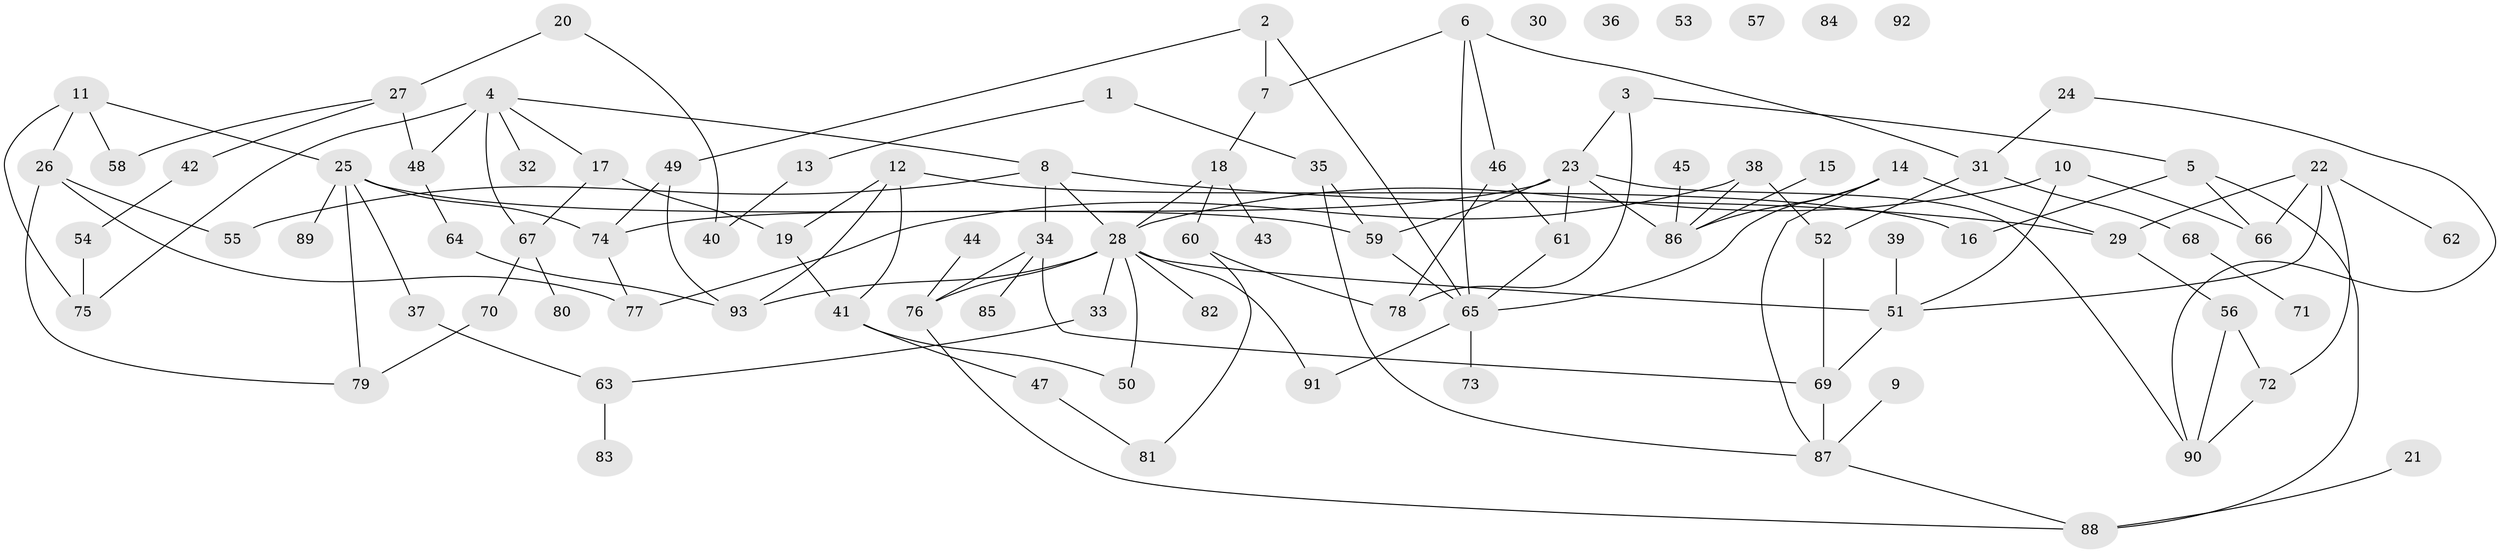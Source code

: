 // coarse degree distribution, {2: 0.1111111111111111, 4: 0.12698412698412698, 7: 0.09523809523809523, 6: 0.031746031746031744, 8: 0.031746031746031744, 3: 0.20634920634920634, 1: 0.23809523809523808, 5: 0.047619047619047616, 9: 0.015873015873015872, 0: 0.09523809523809523}
// Generated by graph-tools (version 1.1) at 2025/23/03/03/25 07:23:26]
// undirected, 93 vertices, 130 edges
graph export_dot {
graph [start="1"]
  node [color=gray90,style=filled];
  1;
  2;
  3;
  4;
  5;
  6;
  7;
  8;
  9;
  10;
  11;
  12;
  13;
  14;
  15;
  16;
  17;
  18;
  19;
  20;
  21;
  22;
  23;
  24;
  25;
  26;
  27;
  28;
  29;
  30;
  31;
  32;
  33;
  34;
  35;
  36;
  37;
  38;
  39;
  40;
  41;
  42;
  43;
  44;
  45;
  46;
  47;
  48;
  49;
  50;
  51;
  52;
  53;
  54;
  55;
  56;
  57;
  58;
  59;
  60;
  61;
  62;
  63;
  64;
  65;
  66;
  67;
  68;
  69;
  70;
  71;
  72;
  73;
  74;
  75;
  76;
  77;
  78;
  79;
  80;
  81;
  82;
  83;
  84;
  85;
  86;
  87;
  88;
  89;
  90;
  91;
  92;
  93;
  1 -- 13;
  1 -- 35;
  2 -- 7;
  2 -- 49;
  2 -- 65;
  3 -- 5;
  3 -- 23;
  3 -- 78;
  4 -- 8;
  4 -- 17;
  4 -- 32;
  4 -- 48;
  4 -- 67;
  4 -- 75;
  5 -- 16;
  5 -- 66;
  5 -- 88;
  6 -- 7;
  6 -- 31;
  6 -- 46;
  6 -- 65;
  7 -- 18;
  8 -- 28;
  8 -- 29;
  8 -- 34;
  8 -- 55;
  9 -- 87;
  10 -- 28;
  10 -- 51;
  10 -- 66;
  11 -- 25;
  11 -- 26;
  11 -- 58;
  11 -- 75;
  12 -- 16;
  12 -- 19;
  12 -- 41;
  12 -- 93;
  13 -- 40;
  14 -- 29;
  14 -- 65;
  14 -- 86;
  14 -- 87;
  15 -- 86;
  17 -- 19;
  17 -- 67;
  18 -- 28;
  18 -- 43;
  18 -- 60;
  19 -- 41;
  20 -- 27;
  20 -- 40;
  21 -- 88;
  22 -- 29;
  22 -- 51;
  22 -- 62;
  22 -- 66;
  22 -- 72;
  23 -- 59;
  23 -- 61;
  23 -- 74;
  23 -- 86;
  23 -- 90;
  24 -- 31;
  24 -- 90;
  25 -- 37;
  25 -- 59;
  25 -- 74;
  25 -- 79;
  25 -- 89;
  26 -- 55;
  26 -- 77;
  26 -- 79;
  27 -- 42;
  27 -- 48;
  27 -- 58;
  28 -- 33;
  28 -- 50;
  28 -- 51;
  28 -- 76;
  28 -- 82;
  28 -- 91;
  28 -- 93;
  29 -- 56;
  31 -- 52;
  31 -- 68;
  33 -- 63;
  34 -- 69;
  34 -- 76;
  34 -- 85;
  35 -- 59;
  35 -- 87;
  37 -- 63;
  38 -- 52;
  38 -- 77;
  38 -- 86;
  39 -- 51;
  41 -- 47;
  41 -- 50;
  42 -- 54;
  44 -- 76;
  45 -- 86;
  46 -- 61;
  46 -- 78;
  47 -- 81;
  48 -- 64;
  49 -- 74;
  49 -- 93;
  51 -- 69;
  52 -- 69;
  54 -- 75;
  56 -- 72;
  56 -- 90;
  59 -- 65;
  60 -- 78;
  60 -- 81;
  61 -- 65;
  63 -- 83;
  64 -- 93;
  65 -- 73;
  65 -- 91;
  67 -- 70;
  67 -- 80;
  68 -- 71;
  69 -- 87;
  70 -- 79;
  72 -- 90;
  74 -- 77;
  76 -- 88;
  87 -- 88;
}
